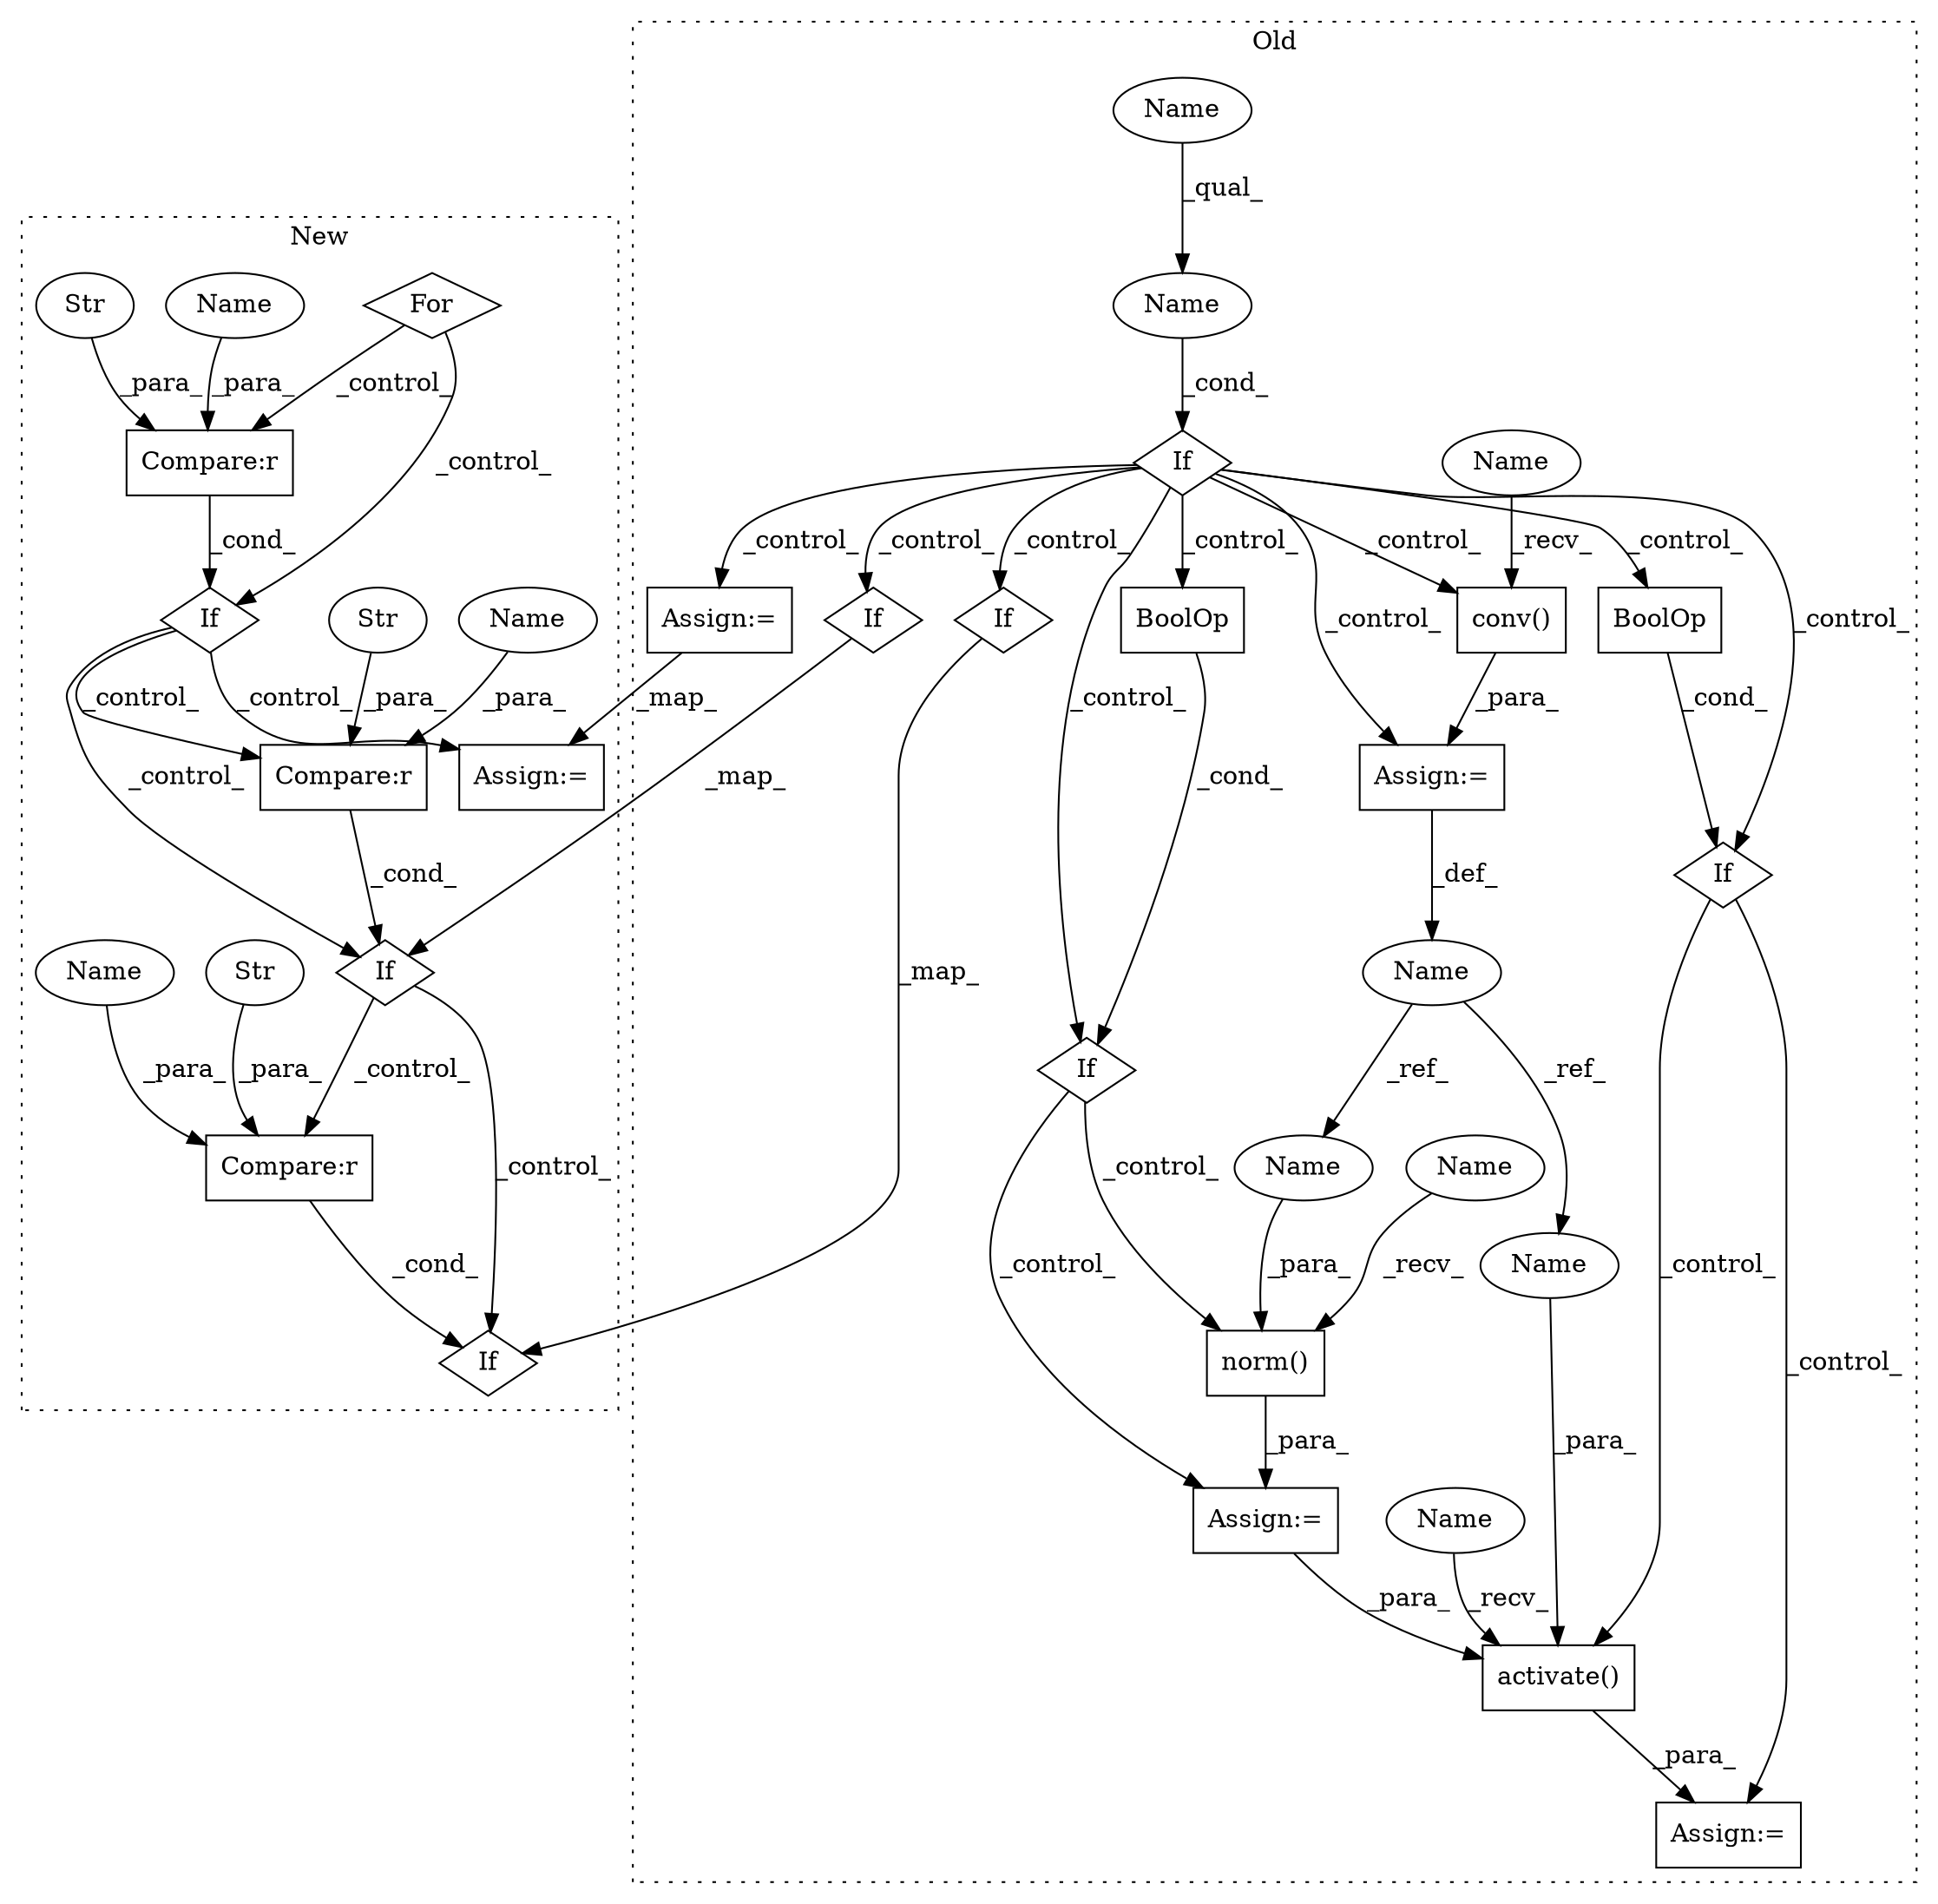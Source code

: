 digraph G {
subgraph cluster0 {
1 [label="conv()" a="75" s="5094,5105" l="10,1" shape="box"];
4 [label="Assign:=" a="68" s="5249" l="3" shape="box"];
5 [label="If" a="96" s="5192,5230" l="3,18" shape="diamond"];
6 [label="Assign:=" a="68" s="5164" l="3" shape="box"];
7 [label="If" a="96" s="5119,5145" l="3,18" shape="diamond"];
14 [label="BoolOp" a="72" s="5122" l="23" shape="box"];
15 [label="If" a="96" s="5055,5076" l="3,14" shape="diamond"];
17 [label="If" a="96" s="5347,5373" l="3,18" shape="diamond"];
18 [label="BoolOp" a="72" s="5195" l="35" shape="box"];
19 [label="If" a="96" s="5420,5458" l="3,18" shape="diamond"];
21 [label="norm()" a="75" s="5167,5178" l="10,1" shape="box"];
22 [label="Name" a="87" s="5090" l="1" shape="ellipse"];
23 [label="activate()" a="75" s="5252,5267" l="14,1" shape="box"];
24 [label="Name" a="87" s="5058" l="18" shape="ellipse"];
25 [label="Assign:=" a="68" s="5091" l="3" shape="box"];
27 [label="Assign:=" a="68" s="5510" l="3" shape="box"];
28 [label="Name" a="87" s="5266" l="1" shape="ellipse"];
29 [label="Name" a="87" s="5177" l="1" shape="ellipse"];
33 [label="Name" a="87" s="5252" l="4" shape="ellipse"];
34 [label="Name" a="87" s="5094" l="4" shape="ellipse"];
35 [label="Name" a="87" s="5058" l="4" shape="ellipse"];
36 [label="Name" a="87" s="5167" l="4" shape="ellipse"];
label = "Old";
style="dotted";
}
subgraph cluster1 {
2 [label="For" a="107" s="5433,5456" l="4,14" shape="diamond"];
3 [label="If" a="96" s="5470,5488" l="3,18" shape="diamond"];
8 [label="Compare:r" a="40" s="5540" l="15" shape="box"];
9 [label="Compare:r" a="40" s="5473" l="15" shape="box"];
10 [label="Str" a="66" s="5482" l="6" shape="ellipse"];
11 [label="Compare:r" a="40" s="5635" l="14" shape="box"];
12 [label="Str" a="66" s="5549" l="6" shape="ellipse"];
13 [label="Str" a="66" s="5644" l="5" shape="ellipse"];
16 [label="If" a="96" s="5540,5583" l="0,18" shape="diamond"];
20 [label="If" a="96" s="5635,5689" l="0,18" shape="diamond"];
26 [label="Assign:=" a="68" s="5507" l="3" shape="box"];
30 [label="Name" a="87" s="5540" l="5" shape="ellipse"];
31 [label="Name" a="87" s="5473" l="5" shape="ellipse"];
32 [label="Name" a="87" s="5635" l="5" shape="ellipse"];
label = "New";
style="dotted";
}
1 -> 25 [label="_para_"];
2 -> 9 [label="_control_"];
2 -> 3 [label="_control_"];
3 -> 26 [label="_control_"];
3 -> 16 [label="_control_"];
3 -> 8 [label="_control_"];
5 -> 4 [label="_control_"];
5 -> 23 [label="_control_"];
6 -> 23 [label="_para_"];
7 -> 21 [label="_control_"];
7 -> 6 [label="_control_"];
8 -> 16 [label="_cond_"];
9 -> 3 [label="_cond_"];
10 -> 9 [label="_para_"];
11 -> 20 [label="_cond_"];
12 -> 8 [label="_para_"];
13 -> 11 [label="_para_"];
14 -> 7 [label="_cond_"];
15 -> 7 [label="_control_"];
15 -> 1 [label="_control_"];
15 -> 14 [label="_control_"];
15 -> 5 [label="_control_"];
15 -> 17 [label="_control_"];
15 -> 25 [label="_control_"];
15 -> 27 [label="_control_"];
15 -> 19 [label="_control_"];
15 -> 18 [label="_control_"];
16 -> 20 [label="_control_"];
16 -> 11 [label="_control_"];
17 -> 16 [label="_map_"];
18 -> 5 [label="_cond_"];
19 -> 20 [label="_map_"];
21 -> 6 [label="_para_"];
22 -> 29 [label="_ref_"];
22 -> 28 [label="_ref_"];
23 -> 4 [label="_para_"];
24 -> 15 [label="_cond_"];
25 -> 22 [label="_def_"];
27 -> 26 [label="_map_"];
28 -> 23 [label="_para_"];
29 -> 21 [label="_para_"];
30 -> 8 [label="_para_"];
31 -> 9 [label="_para_"];
32 -> 11 [label="_para_"];
33 -> 23 [label="_recv_"];
34 -> 1 [label="_recv_"];
35 -> 24 [label="_qual_"];
36 -> 21 [label="_recv_"];
}